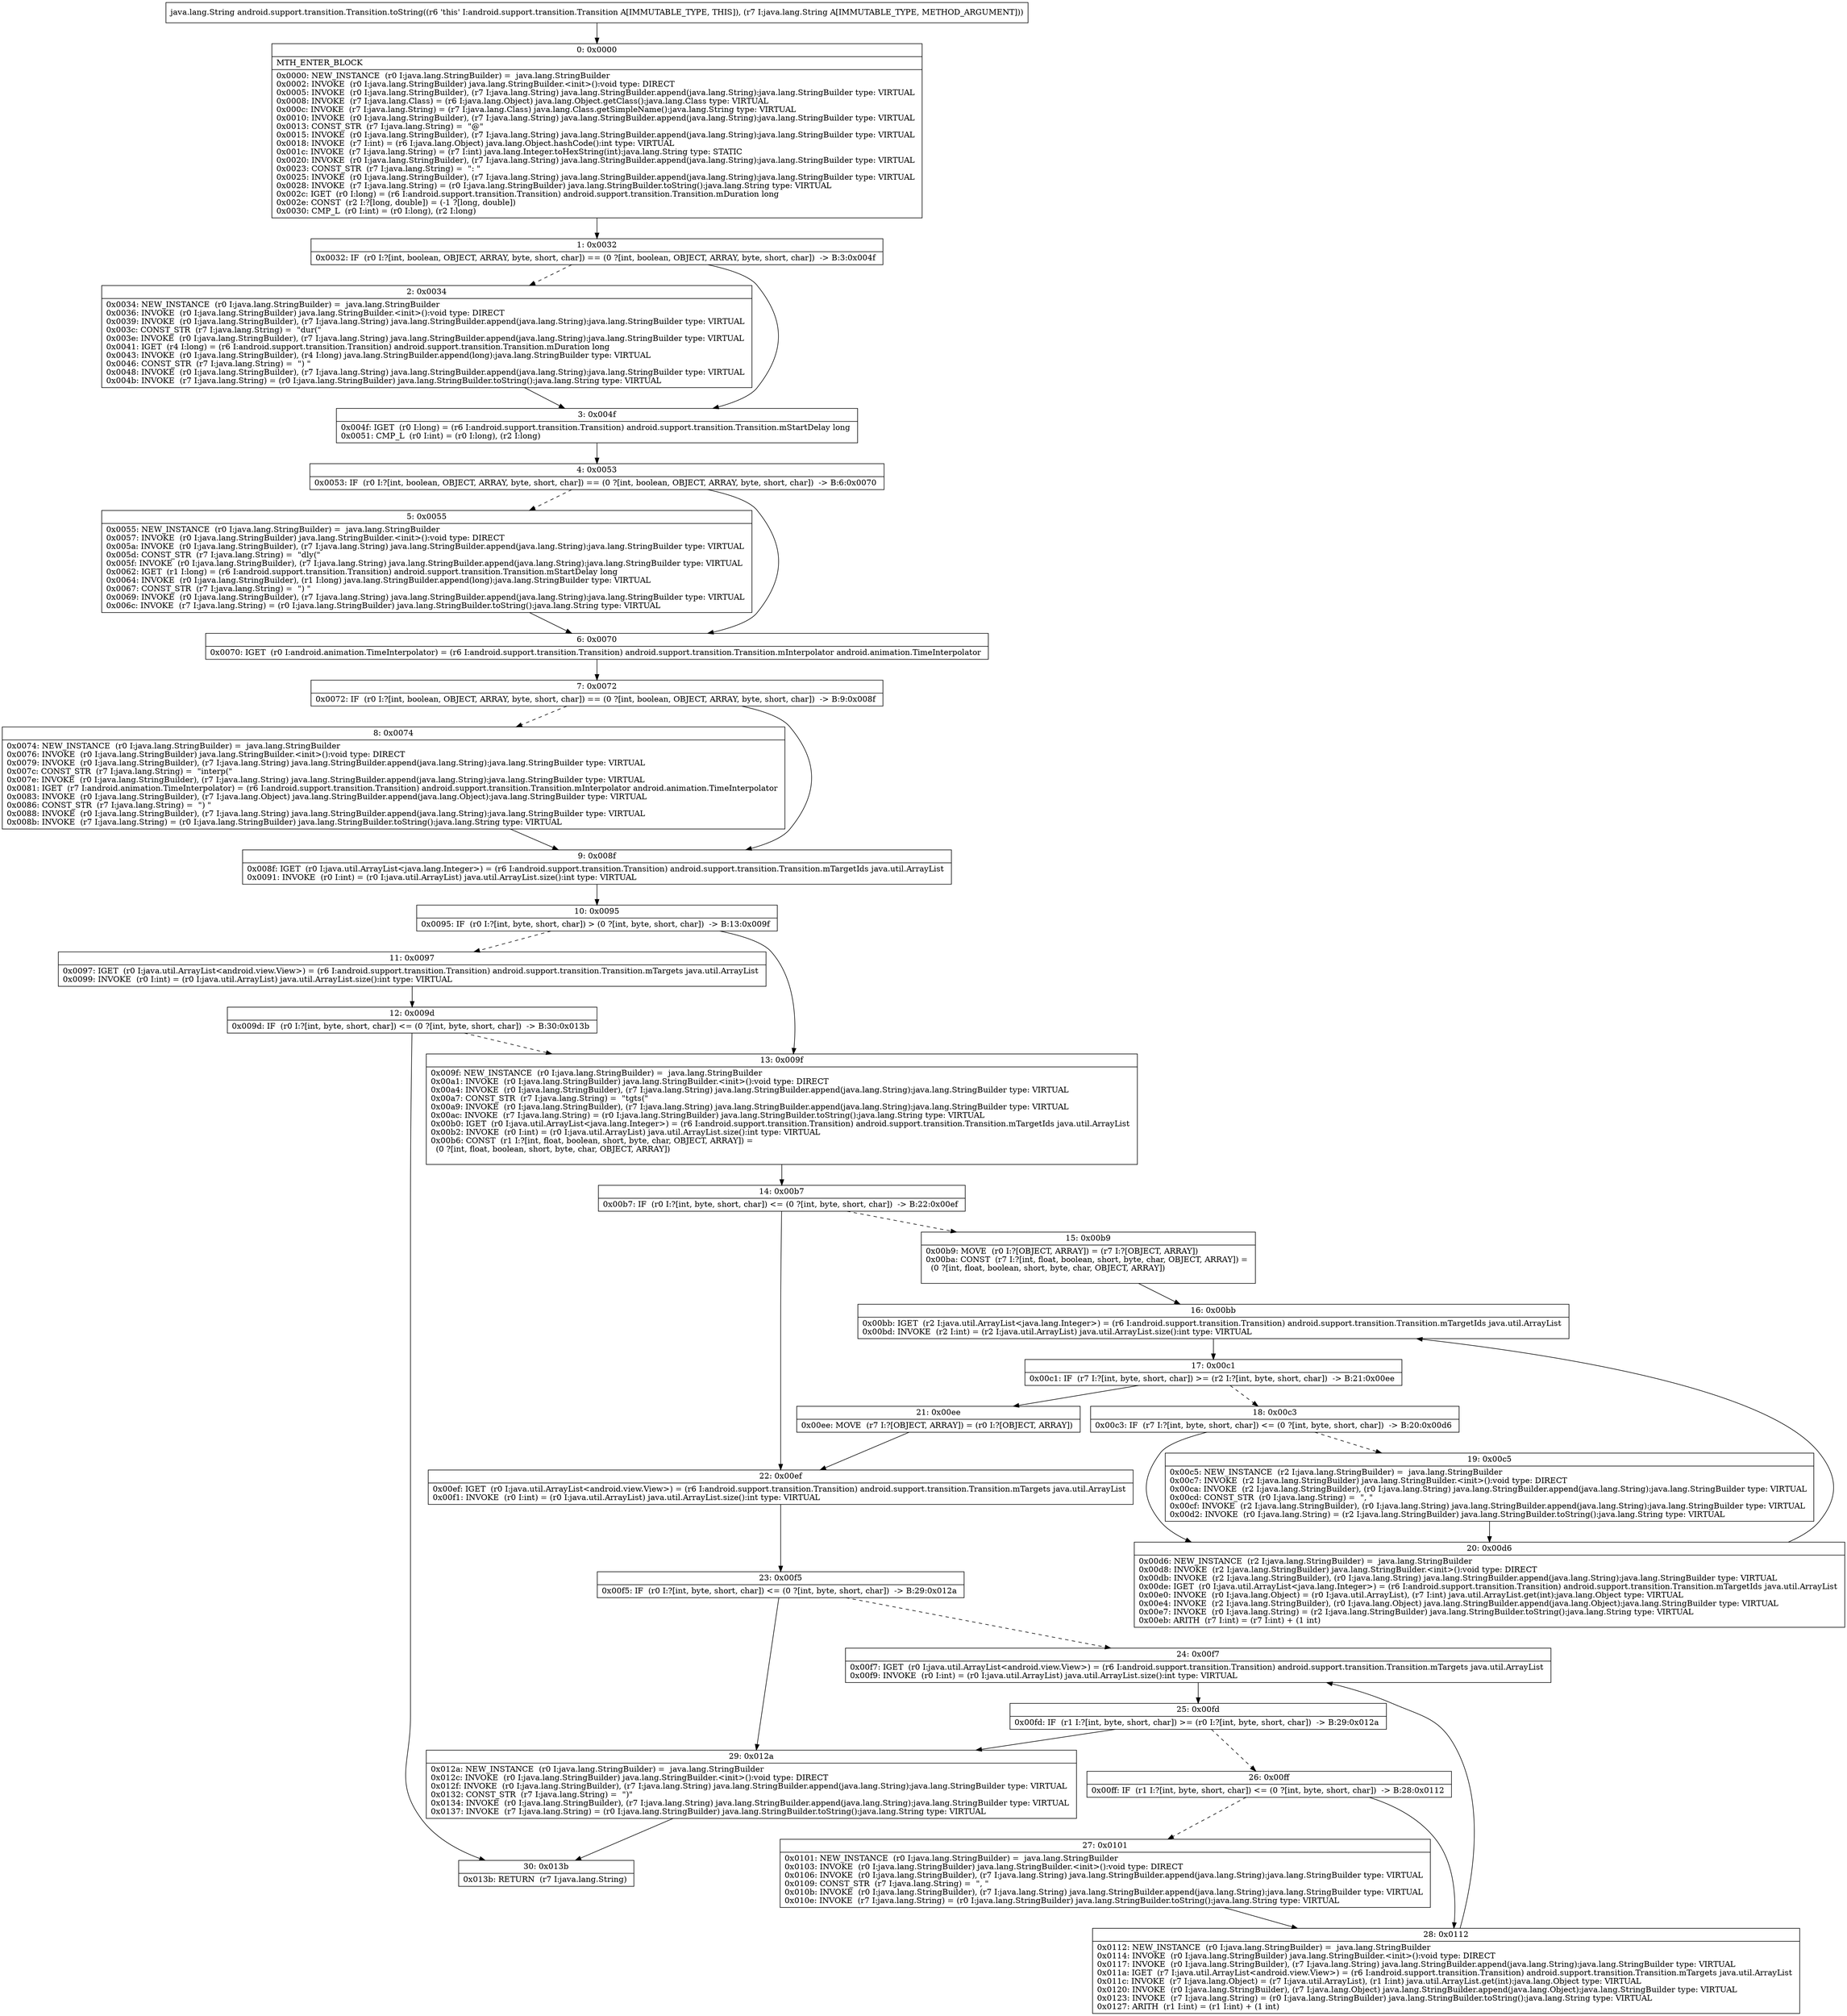 digraph "CFG forandroid.support.transition.Transition.toString(Ljava\/lang\/String;)Ljava\/lang\/String;" {
Node_0 [shape=record,label="{0\:\ 0x0000|MTH_ENTER_BLOCK\l|0x0000: NEW_INSTANCE  (r0 I:java.lang.StringBuilder) =  java.lang.StringBuilder \l0x0002: INVOKE  (r0 I:java.lang.StringBuilder) java.lang.StringBuilder.\<init\>():void type: DIRECT \l0x0005: INVOKE  (r0 I:java.lang.StringBuilder), (r7 I:java.lang.String) java.lang.StringBuilder.append(java.lang.String):java.lang.StringBuilder type: VIRTUAL \l0x0008: INVOKE  (r7 I:java.lang.Class) = (r6 I:java.lang.Object) java.lang.Object.getClass():java.lang.Class type: VIRTUAL \l0x000c: INVOKE  (r7 I:java.lang.String) = (r7 I:java.lang.Class) java.lang.Class.getSimpleName():java.lang.String type: VIRTUAL \l0x0010: INVOKE  (r0 I:java.lang.StringBuilder), (r7 I:java.lang.String) java.lang.StringBuilder.append(java.lang.String):java.lang.StringBuilder type: VIRTUAL \l0x0013: CONST_STR  (r7 I:java.lang.String) =  \"@\" \l0x0015: INVOKE  (r0 I:java.lang.StringBuilder), (r7 I:java.lang.String) java.lang.StringBuilder.append(java.lang.String):java.lang.StringBuilder type: VIRTUAL \l0x0018: INVOKE  (r7 I:int) = (r6 I:java.lang.Object) java.lang.Object.hashCode():int type: VIRTUAL \l0x001c: INVOKE  (r7 I:java.lang.String) = (r7 I:int) java.lang.Integer.toHexString(int):java.lang.String type: STATIC \l0x0020: INVOKE  (r0 I:java.lang.StringBuilder), (r7 I:java.lang.String) java.lang.StringBuilder.append(java.lang.String):java.lang.StringBuilder type: VIRTUAL \l0x0023: CONST_STR  (r7 I:java.lang.String) =  \": \" \l0x0025: INVOKE  (r0 I:java.lang.StringBuilder), (r7 I:java.lang.String) java.lang.StringBuilder.append(java.lang.String):java.lang.StringBuilder type: VIRTUAL \l0x0028: INVOKE  (r7 I:java.lang.String) = (r0 I:java.lang.StringBuilder) java.lang.StringBuilder.toString():java.lang.String type: VIRTUAL \l0x002c: IGET  (r0 I:long) = (r6 I:android.support.transition.Transition) android.support.transition.Transition.mDuration long \l0x002e: CONST  (r2 I:?[long, double]) = (\-1 ?[long, double]) \l0x0030: CMP_L  (r0 I:int) = (r0 I:long), (r2 I:long) \l}"];
Node_1 [shape=record,label="{1\:\ 0x0032|0x0032: IF  (r0 I:?[int, boolean, OBJECT, ARRAY, byte, short, char]) == (0 ?[int, boolean, OBJECT, ARRAY, byte, short, char])  \-\> B:3:0x004f \l}"];
Node_2 [shape=record,label="{2\:\ 0x0034|0x0034: NEW_INSTANCE  (r0 I:java.lang.StringBuilder) =  java.lang.StringBuilder \l0x0036: INVOKE  (r0 I:java.lang.StringBuilder) java.lang.StringBuilder.\<init\>():void type: DIRECT \l0x0039: INVOKE  (r0 I:java.lang.StringBuilder), (r7 I:java.lang.String) java.lang.StringBuilder.append(java.lang.String):java.lang.StringBuilder type: VIRTUAL \l0x003c: CONST_STR  (r7 I:java.lang.String) =  \"dur(\" \l0x003e: INVOKE  (r0 I:java.lang.StringBuilder), (r7 I:java.lang.String) java.lang.StringBuilder.append(java.lang.String):java.lang.StringBuilder type: VIRTUAL \l0x0041: IGET  (r4 I:long) = (r6 I:android.support.transition.Transition) android.support.transition.Transition.mDuration long \l0x0043: INVOKE  (r0 I:java.lang.StringBuilder), (r4 I:long) java.lang.StringBuilder.append(long):java.lang.StringBuilder type: VIRTUAL \l0x0046: CONST_STR  (r7 I:java.lang.String) =  \") \" \l0x0048: INVOKE  (r0 I:java.lang.StringBuilder), (r7 I:java.lang.String) java.lang.StringBuilder.append(java.lang.String):java.lang.StringBuilder type: VIRTUAL \l0x004b: INVOKE  (r7 I:java.lang.String) = (r0 I:java.lang.StringBuilder) java.lang.StringBuilder.toString():java.lang.String type: VIRTUAL \l}"];
Node_3 [shape=record,label="{3\:\ 0x004f|0x004f: IGET  (r0 I:long) = (r6 I:android.support.transition.Transition) android.support.transition.Transition.mStartDelay long \l0x0051: CMP_L  (r0 I:int) = (r0 I:long), (r2 I:long) \l}"];
Node_4 [shape=record,label="{4\:\ 0x0053|0x0053: IF  (r0 I:?[int, boolean, OBJECT, ARRAY, byte, short, char]) == (0 ?[int, boolean, OBJECT, ARRAY, byte, short, char])  \-\> B:6:0x0070 \l}"];
Node_5 [shape=record,label="{5\:\ 0x0055|0x0055: NEW_INSTANCE  (r0 I:java.lang.StringBuilder) =  java.lang.StringBuilder \l0x0057: INVOKE  (r0 I:java.lang.StringBuilder) java.lang.StringBuilder.\<init\>():void type: DIRECT \l0x005a: INVOKE  (r0 I:java.lang.StringBuilder), (r7 I:java.lang.String) java.lang.StringBuilder.append(java.lang.String):java.lang.StringBuilder type: VIRTUAL \l0x005d: CONST_STR  (r7 I:java.lang.String) =  \"dly(\" \l0x005f: INVOKE  (r0 I:java.lang.StringBuilder), (r7 I:java.lang.String) java.lang.StringBuilder.append(java.lang.String):java.lang.StringBuilder type: VIRTUAL \l0x0062: IGET  (r1 I:long) = (r6 I:android.support.transition.Transition) android.support.transition.Transition.mStartDelay long \l0x0064: INVOKE  (r0 I:java.lang.StringBuilder), (r1 I:long) java.lang.StringBuilder.append(long):java.lang.StringBuilder type: VIRTUAL \l0x0067: CONST_STR  (r7 I:java.lang.String) =  \") \" \l0x0069: INVOKE  (r0 I:java.lang.StringBuilder), (r7 I:java.lang.String) java.lang.StringBuilder.append(java.lang.String):java.lang.StringBuilder type: VIRTUAL \l0x006c: INVOKE  (r7 I:java.lang.String) = (r0 I:java.lang.StringBuilder) java.lang.StringBuilder.toString():java.lang.String type: VIRTUAL \l}"];
Node_6 [shape=record,label="{6\:\ 0x0070|0x0070: IGET  (r0 I:android.animation.TimeInterpolator) = (r6 I:android.support.transition.Transition) android.support.transition.Transition.mInterpolator android.animation.TimeInterpolator \l}"];
Node_7 [shape=record,label="{7\:\ 0x0072|0x0072: IF  (r0 I:?[int, boolean, OBJECT, ARRAY, byte, short, char]) == (0 ?[int, boolean, OBJECT, ARRAY, byte, short, char])  \-\> B:9:0x008f \l}"];
Node_8 [shape=record,label="{8\:\ 0x0074|0x0074: NEW_INSTANCE  (r0 I:java.lang.StringBuilder) =  java.lang.StringBuilder \l0x0076: INVOKE  (r0 I:java.lang.StringBuilder) java.lang.StringBuilder.\<init\>():void type: DIRECT \l0x0079: INVOKE  (r0 I:java.lang.StringBuilder), (r7 I:java.lang.String) java.lang.StringBuilder.append(java.lang.String):java.lang.StringBuilder type: VIRTUAL \l0x007c: CONST_STR  (r7 I:java.lang.String) =  \"interp(\" \l0x007e: INVOKE  (r0 I:java.lang.StringBuilder), (r7 I:java.lang.String) java.lang.StringBuilder.append(java.lang.String):java.lang.StringBuilder type: VIRTUAL \l0x0081: IGET  (r7 I:android.animation.TimeInterpolator) = (r6 I:android.support.transition.Transition) android.support.transition.Transition.mInterpolator android.animation.TimeInterpolator \l0x0083: INVOKE  (r0 I:java.lang.StringBuilder), (r7 I:java.lang.Object) java.lang.StringBuilder.append(java.lang.Object):java.lang.StringBuilder type: VIRTUAL \l0x0086: CONST_STR  (r7 I:java.lang.String) =  \") \" \l0x0088: INVOKE  (r0 I:java.lang.StringBuilder), (r7 I:java.lang.String) java.lang.StringBuilder.append(java.lang.String):java.lang.StringBuilder type: VIRTUAL \l0x008b: INVOKE  (r7 I:java.lang.String) = (r0 I:java.lang.StringBuilder) java.lang.StringBuilder.toString():java.lang.String type: VIRTUAL \l}"];
Node_9 [shape=record,label="{9\:\ 0x008f|0x008f: IGET  (r0 I:java.util.ArrayList\<java.lang.Integer\>) = (r6 I:android.support.transition.Transition) android.support.transition.Transition.mTargetIds java.util.ArrayList \l0x0091: INVOKE  (r0 I:int) = (r0 I:java.util.ArrayList) java.util.ArrayList.size():int type: VIRTUAL \l}"];
Node_10 [shape=record,label="{10\:\ 0x0095|0x0095: IF  (r0 I:?[int, byte, short, char]) \> (0 ?[int, byte, short, char])  \-\> B:13:0x009f \l}"];
Node_11 [shape=record,label="{11\:\ 0x0097|0x0097: IGET  (r0 I:java.util.ArrayList\<android.view.View\>) = (r6 I:android.support.transition.Transition) android.support.transition.Transition.mTargets java.util.ArrayList \l0x0099: INVOKE  (r0 I:int) = (r0 I:java.util.ArrayList) java.util.ArrayList.size():int type: VIRTUAL \l}"];
Node_12 [shape=record,label="{12\:\ 0x009d|0x009d: IF  (r0 I:?[int, byte, short, char]) \<= (0 ?[int, byte, short, char])  \-\> B:30:0x013b \l}"];
Node_13 [shape=record,label="{13\:\ 0x009f|0x009f: NEW_INSTANCE  (r0 I:java.lang.StringBuilder) =  java.lang.StringBuilder \l0x00a1: INVOKE  (r0 I:java.lang.StringBuilder) java.lang.StringBuilder.\<init\>():void type: DIRECT \l0x00a4: INVOKE  (r0 I:java.lang.StringBuilder), (r7 I:java.lang.String) java.lang.StringBuilder.append(java.lang.String):java.lang.StringBuilder type: VIRTUAL \l0x00a7: CONST_STR  (r7 I:java.lang.String) =  \"tgts(\" \l0x00a9: INVOKE  (r0 I:java.lang.StringBuilder), (r7 I:java.lang.String) java.lang.StringBuilder.append(java.lang.String):java.lang.StringBuilder type: VIRTUAL \l0x00ac: INVOKE  (r7 I:java.lang.String) = (r0 I:java.lang.StringBuilder) java.lang.StringBuilder.toString():java.lang.String type: VIRTUAL \l0x00b0: IGET  (r0 I:java.util.ArrayList\<java.lang.Integer\>) = (r6 I:android.support.transition.Transition) android.support.transition.Transition.mTargetIds java.util.ArrayList \l0x00b2: INVOKE  (r0 I:int) = (r0 I:java.util.ArrayList) java.util.ArrayList.size():int type: VIRTUAL \l0x00b6: CONST  (r1 I:?[int, float, boolean, short, byte, char, OBJECT, ARRAY]) = \l  (0 ?[int, float, boolean, short, byte, char, OBJECT, ARRAY])\l \l}"];
Node_14 [shape=record,label="{14\:\ 0x00b7|0x00b7: IF  (r0 I:?[int, byte, short, char]) \<= (0 ?[int, byte, short, char])  \-\> B:22:0x00ef \l}"];
Node_15 [shape=record,label="{15\:\ 0x00b9|0x00b9: MOVE  (r0 I:?[OBJECT, ARRAY]) = (r7 I:?[OBJECT, ARRAY]) \l0x00ba: CONST  (r7 I:?[int, float, boolean, short, byte, char, OBJECT, ARRAY]) = \l  (0 ?[int, float, boolean, short, byte, char, OBJECT, ARRAY])\l \l}"];
Node_16 [shape=record,label="{16\:\ 0x00bb|0x00bb: IGET  (r2 I:java.util.ArrayList\<java.lang.Integer\>) = (r6 I:android.support.transition.Transition) android.support.transition.Transition.mTargetIds java.util.ArrayList \l0x00bd: INVOKE  (r2 I:int) = (r2 I:java.util.ArrayList) java.util.ArrayList.size():int type: VIRTUAL \l}"];
Node_17 [shape=record,label="{17\:\ 0x00c1|0x00c1: IF  (r7 I:?[int, byte, short, char]) \>= (r2 I:?[int, byte, short, char])  \-\> B:21:0x00ee \l}"];
Node_18 [shape=record,label="{18\:\ 0x00c3|0x00c3: IF  (r7 I:?[int, byte, short, char]) \<= (0 ?[int, byte, short, char])  \-\> B:20:0x00d6 \l}"];
Node_19 [shape=record,label="{19\:\ 0x00c5|0x00c5: NEW_INSTANCE  (r2 I:java.lang.StringBuilder) =  java.lang.StringBuilder \l0x00c7: INVOKE  (r2 I:java.lang.StringBuilder) java.lang.StringBuilder.\<init\>():void type: DIRECT \l0x00ca: INVOKE  (r2 I:java.lang.StringBuilder), (r0 I:java.lang.String) java.lang.StringBuilder.append(java.lang.String):java.lang.StringBuilder type: VIRTUAL \l0x00cd: CONST_STR  (r0 I:java.lang.String) =  \", \" \l0x00cf: INVOKE  (r2 I:java.lang.StringBuilder), (r0 I:java.lang.String) java.lang.StringBuilder.append(java.lang.String):java.lang.StringBuilder type: VIRTUAL \l0x00d2: INVOKE  (r0 I:java.lang.String) = (r2 I:java.lang.StringBuilder) java.lang.StringBuilder.toString():java.lang.String type: VIRTUAL \l}"];
Node_20 [shape=record,label="{20\:\ 0x00d6|0x00d6: NEW_INSTANCE  (r2 I:java.lang.StringBuilder) =  java.lang.StringBuilder \l0x00d8: INVOKE  (r2 I:java.lang.StringBuilder) java.lang.StringBuilder.\<init\>():void type: DIRECT \l0x00db: INVOKE  (r2 I:java.lang.StringBuilder), (r0 I:java.lang.String) java.lang.StringBuilder.append(java.lang.String):java.lang.StringBuilder type: VIRTUAL \l0x00de: IGET  (r0 I:java.util.ArrayList\<java.lang.Integer\>) = (r6 I:android.support.transition.Transition) android.support.transition.Transition.mTargetIds java.util.ArrayList \l0x00e0: INVOKE  (r0 I:java.lang.Object) = (r0 I:java.util.ArrayList), (r7 I:int) java.util.ArrayList.get(int):java.lang.Object type: VIRTUAL \l0x00e4: INVOKE  (r2 I:java.lang.StringBuilder), (r0 I:java.lang.Object) java.lang.StringBuilder.append(java.lang.Object):java.lang.StringBuilder type: VIRTUAL \l0x00e7: INVOKE  (r0 I:java.lang.String) = (r2 I:java.lang.StringBuilder) java.lang.StringBuilder.toString():java.lang.String type: VIRTUAL \l0x00eb: ARITH  (r7 I:int) = (r7 I:int) + (1 int) \l}"];
Node_21 [shape=record,label="{21\:\ 0x00ee|0x00ee: MOVE  (r7 I:?[OBJECT, ARRAY]) = (r0 I:?[OBJECT, ARRAY]) \l}"];
Node_22 [shape=record,label="{22\:\ 0x00ef|0x00ef: IGET  (r0 I:java.util.ArrayList\<android.view.View\>) = (r6 I:android.support.transition.Transition) android.support.transition.Transition.mTargets java.util.ArrayList \l0x00f1: INVOKE  (r0 I:int) = (r0 I:java.util.ArrayList) java.util.ArrayList.size():int type: VIRTUAL \l}"];
Node_23 [shape=record,label="{23\:\ 0x00f5|0x00f5: IF  (r0 I:?[int, byte, short, char]) \<= (0 ?[int, byte, short, char])  \-\> B:29:0x012a \l}"];
Node_24 [shape=record,label="{24\:\ 0x00f7|0x00f7: IGET  (r0 I:java.util.ArrayList\<android.view.View\>) = (r6 I:android.support.transition.Transition) android.support.transition.Transition.mTargets java.util.ArrayList \l0x00f9: INVOKE  (r0 I:int) = (r0 I:java.util.ArrayList) java.util.ArrayList.size():int type: VIRTUAL \l}"];
Node_25 [shape=record,label="{25\:\ 0x00fd|0x00fd: IF  (r1 I:?[int, byte, short, char]) \>= (r0 I:?[int, byte, short, char])  \-\> B:29:0x012a \l}"];
Node_26 [shape=record,label="{26\:\ 0x00ff|0x00ff: IF  (r1 I:?[int, byte, short, char]) \<= (0 ?[int, byte, short, char])  \-\> B:28:0x0112 \l}"];
Node_27 [shape=record,label="{27\:\ 0x0101|0x0101: NEW_INSTANCE  (r0 I:java.lang.StringBuilder) =  java.lang.StringBuilder \l0x0103: INVOKE  (r0 I:java.lang.StringBuilder) java.lang.StringBuilder.\<init\>():void type: DIRECT \l0x0106: INVOKE  (r0 I:java.lang.StringBuilder), (r7 I:java.lang.String) java.lang.StringBuilder.append(java.lang.String):java.lang.StringBuilder type: VIRTUAL \l0x0109: CONST_STR  (r7 I:java.lang.String) =  \", \" \l0x010b: INVOKE  (r0 I:java.lang.StringBuilder), (r7 I:java.lang.String) java.lang.StringBuilder.append(java.lang.String):java.lang.StringBuilder type: VIRTUAL \l0x010e: INVOKE  (r7 I:java.lang.String) = (r0 I:java.lang.StringBuilder) java.lang.StringBuilder.toString():java.lang.String type: VIRTUAL \l}"];
Node_28 [shape=record,label="{28\:\ 0x0112|0x0112: NEW_INSTANCE  (r0 I:java.lang.StringBuilder) =  java.lang.StringBuilder \l0x0114: INVOKE  (r0 I:java.lang.StringBuilder) java.lang.StringBuilder.\<init\>():void type: DIRECT \l0x0117: INVOKE  (r0 I:java.lang.StringBuilder), (r7 I:java.lang.String) java.lang.StringBuilder.append(java.lang.String):java.lang.StringBuilder type: VIRTUAL \l0x011a: IGET  (r7 I:java.util.ArrayList\<android.view.View\>) = (r6 I:android.support.transition.Transition) android.support.transition.Transition.mTargets java.util.ArrayList \l0x011c: INVOKE  (r7 I:java.lang.Object) = (r7 I:java.util.ArrayList), (r1 I:int) java.util.ArrayList.get(int):java.lang.Object type: VIRTUAL \l0x0120: INVOKE  (r0 I:java.lang.StringBuilder), (r7 I:java.lang.Object) java.lang.StringBuilder.append(java.lang.Object):java.lang.StringBuilder type: VIRTUAL \l0x0123: INVOKE  (r7 I:java.lang.String) = (r0 I:java.lang.StringBuilder) java.lang.StringBuilder.toString():java.lang.String type: VIRTUAL \l0x0127: ARITH  (r1 I:int) = (r1 I:int) + (1 int) \l}"];
Node_29 [shape=record,label="{29\:\ 0x012a|0x012a: NEW_INSTANCE  (r0 I:java.lang.StringBuilder) =  java.lang.StringBuilder \l0x012c: INVOKE  (r0 I:java.lang.StringBuilder) java.lang.StringBuilder.\<init\>():void type: DIRECT \l0x012f: INVOKE  (r0 I:java.lang.StringBuilder), (r7 I:java.lang.String) java.lang.StringBuilder.append(java.lang.String):java.lang.StringBuilder type: VIRTUAL \l0x0132: CONST_STR  (r7 I:java.lang.String) =  \")\" \l0x0134: INVOKE  (r0 I:java.lang.StringBuilder), (r7 I:java.lang.String) java.lang.StringBuilder.append(java.lang.String):java.lang.StringBuilder type: VIRTUAL \l0x0137: INVOKE  (r7 I:java.lang.String) = (r0 I:java.lang.StringBuilder) java.lang.StringBuilder.toString():java.lang.String type: VIRTUAL \l}"];
Node_30 [shape=record,label="{30\:\ 0x013b|0x013b: RETURN  (r7 I:java.lang.String) \l}"];
MethodNode[shape=record,label="{java.lang.String android.support.transition.Transition.toString((r6 'this' I:android.support.transition.Transition A[IMMUTABLE_TYPE, THIS]), (r7 I:java.lang.String A[IMMUTABLE_TYPE, METHOD_ARGUMENT])) }"];
MethodNode -> Node_0;
Node_0 -> Node_1;
Node_1 -> Node_2[style=dashed];
Node_1 -> Node_3;
Node_2 -> Node_3;
Node_3 -> Node_4;
Node_4 -> Node_5[style=dashed];
Node_4 -> Node_6;
Node_5 -> Node_6;
Node_6 -> Node_7;
Node_7 -> Node_8[style=dashed];
Node_7 -> Node_9;
Node_8 -> Node_9;
Node_9 -> Node_10;
Node_10 -> Node_11[style=dashed];
Node_10 -> Node_13;
Node_11 -> Node_12;
Node_12 -> Node_13[style=dashed];
Node_12 -> Node_30;
Node_13 -> Node_14;
Node_14 -> Node_15[style=dashed];
Node_14 -> Node_22;
Node_15 -> Node_16;
Node_16 -> Node_17;
Node_17 -> Node_18[style=dashed];
Node_17 -> Node_21;
Node_18 -> Node_19[style=dashed];
Node_18 -> Node_20;
Node_19 -> Node_20;
Node_20 -> Node_16;
Node_21 -> Node_22;
Node_22 -> Node_23;
Node_23 -> Node_24[style=dashed];
Node_23 -> Node_29;
Node_24 -> Node_25;
Node_25 -> Node_26[style=dashed];
Node_25 -> Node_29;
Node_26 -> Node_27[style=dashed];
Node_26 -> Node_28;
Node_27 -> Node_28;
Node_28 -> Node_24;
Node_29 -> Node_30;
}

